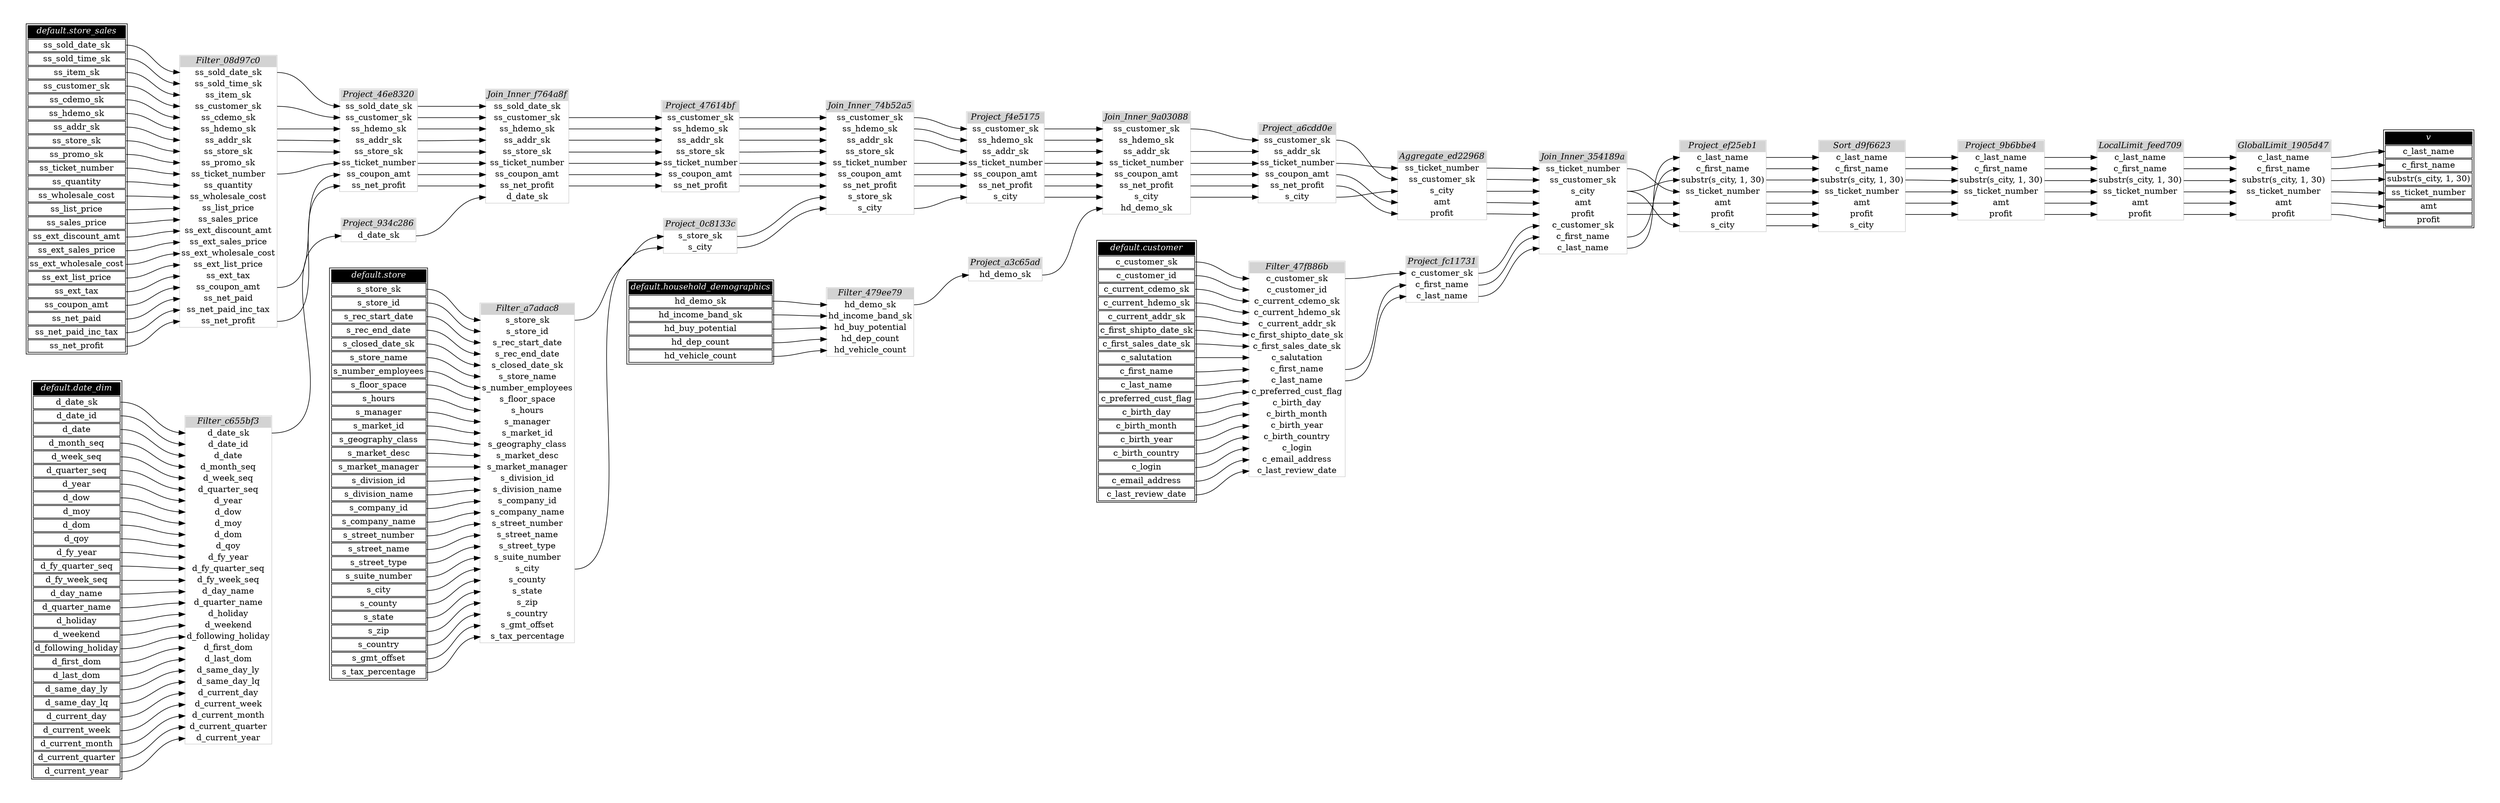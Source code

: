 // Automatically generated by TPCDSFlowTestSuite


digraph {
  graph [pad="0.5" nodesep="0.5" ranksep="1" fontname="Helvetica" rankdir=LR];
  node [shape=plaintext]

  
"Aggregate_ed22968" [label=<
<table color="lightgray" border="1" cellborder="0" cellspacing="0">
  <tr><td bgcolor="lightgray" port="nodeName"><i>Aggregate_ed22968</i></td></tr>
  <tr><td port="0">ss_ticket_number</td></tr>
<tr><td port="1">ss_customer_sk</td></tr>
<tr><td port="2">s_city</td></tr>
<tr><td port="3">amt</td></tr>
<tr><td port="4">profit</td></tr>
</table>>];
     

"Filter_08d97c0" [label=<
<table color="lightgray" border="1" cellborder="0" cellspacing="0">
  <tr><td bgcolor="lightgray" port="nodeName"><i>Filter_08d97c0</i></td></tr>
  <tr><td port="0">ss_sold_date_sk</td></tr>
<tr><td port="1">ss_sold_time_sk</td></tr>
<tr><td port="2">ss_item_sk</td></tr>
<tr><td port="3">ss_customer_sk</td></tr>
<tr><td port="4">ss_cdemo_sk</td></tr>
<tr><td port="5">ss_hdemo_sk</td></tr>
<tr><td port="6">ss_addr_sk</td></tr>
<tr><td port="7">ss_store_sk</td></tr>
<tr><td port="8">ss_promo_sk</td></tr>
<tr><td port="9">ss_ticket_number</td></tr>
<tr><td port="10">ss_quantity</td></tr>
<tr><td port="11">ss_wholesale_cost</td></tr>
<tr><td port="12">ss_list_price</td></tr>
<tr><td port="13">ss_sales_price</td></tr>
<tr><td port="14">ss_ext_discount_amt</td></tr>
<tr><td port="15">ss_ext_sales_price</td></tr>
<tr><td port="16">ss_ext_wholesale_cost</td></tr>
<tr><td port="17">ss_ext_list_price</td></tr>
<tr><td port="18">ss_ext_tax</td></tr>
<tr><td port="19">ss_coupon_amt</td></tr>
<tr><td port="20">ss_net_paid</td></tr>
<tr><td port="21">ss_net_paid_inc_tax</td></tr>
<tr><td port="22">ss_net_profit</td></tr>
</table>>];
     

"Filter_479ee79" [label=<
<table color="lightgray" border="1" cellborder="0" cellspacing="0">
  <tr><td bgcolor="lightgray" port="nodeName"><i>Filter_479ee79</i></td></tr>
  <tr><td port="0">hd_demo_sk</td></tr>
<tr><td port="1">hd_income_band_sk</td></tr>
<tr><td port="2">hd_buy_potential</td></tr>
<tr><td port="3">hd_dep_count</td></tr>
<tr><td port="4">hd_vehicle_count</td></tr>
</table>>];
     

"Filter_47f886b" [label=<
<table color="lightgray" border="1" cellborder="0" cellspacing="0">
  <tr><td bgcolor="lightgray" port="nodeName"><i>Filter_47f886b</i></td></tr>
  <tr><td port="0">c_customer_sk</td></tr>
<tr><td port="1">c_customer_id</td></tr>
<tr><td port="2">c_current_cdemo_sk</td></tr>
<tr><td port="3">c_current_hdemo_sk</td></tr>
<tr><td port="4">c_current_addr_sk</td></tr>
<tr><td port="5">c_first_shipto_date_sk</td></tr>
<tr><td port="6">c_first_sales_date_sk</td></tr>
<tr><td port="7">c_salutation</td></tr>
<tr><td port="8">c_first_name</td></tr>
<tr><td port="9">c_last_name</td></tr>
<tr><td port="10">c_preferred_cust_flag</td></tr>
<tr><td port="11">c_birth_day</td></tr>
<tr><td port="12">c_birth_month</td></tr>
<tr><td port="13">c_birth_year</td></tr>
<tr><td port="14">c_birth_country</td></tr>
<tr><td port="15">c_login</td></tr>
<tr><td port="16">c_email_address</td></tr>
<tr><td port="17">c_last_review_date</td></tr>
</table>>];
     

"Filter_a7adac8" [label=<
<table color="lightgray" border="1" cellborder="0" cellspacing="0">
  <tr><td bgcolor="lightgray" port="nodeName"><i>Filter_a7adac8</i></td></tr>
  <tr><td port="0">s_store_sk</td></tr>
<tr><td port="1">s_store_id</td></tr>
<tr><td port="2">s_rec_start_date</td></tr>
<tr><td port="3">s_rec_end_date</td></tr>
<tr><td port="4">s_closed_date_sk</td></tr>
<tr><td port="5">s_store_name</td></tr>
<tr><td port="6">s_number_employees</td></tr>
<tr><td port="7">s_floor_space</td></tr>
<tr><td port="8">s_hours</td></tr>
<tr><td port="9">s_manager</td></tr>
<tr><td port="10">s_market_id</td></tr>
<tr><td port="11">s_geography_class</td></tr>
<tr><td port="12">s_market_desc</td></tr>
<tr><td port="13">s_market_manager</td></tr>
<tr><td port="14">s_division_id</td></tr>
<tr><td port="15">s_division_name</td></tr>
<tr><td port="16">s_company_id</td></tr>
<tr><td port="17">s_company_name</td></tr>
<tr><td port="18">s_street_number</td></tr>
<tr><td port="19">s_street_name</td></tr>
<tr><td port="20">s_street_type</td></tr>
<tr><td port="21">s_suite_number</td></tr>
<tr><td port="22">s_city</td></tr>
<tr><td port="23">s_county</td></tr>
<tr><td port="24">s_state</td></tr>
<tr><td port="25">s_zip</td></tr>
<tr><td port="26">s_country</td></tr>
<tr><td port="27">s_gmt_offset</td></tr>
<tr><td port="28">s_tax_percentage</td></tr>
</table>>];
     

"Filter_c655bf3" [label=<
<table color="lightgray" border="1" cellborder="0" cellspacing="0">
  <tr><td bgcolor="lightgray" port="nodeName"><i>Filter_c655bf3</i></td></tr>
  <tr><td port="0">d_date_sk</td></tr>
<tr><td port="1">d_date_id</td></tr>
<tr><td port="2">d_date</td></tr>
<tr><td port="3">d_month_seq</td></tr>
<tr><td port="4">d_week_seq</td></tr>
<tr><td port="5">d_quarter_seq</td></tr>
<tr><td port="6">d_year</td></tr>
<tr><td port="7">d_dow</td></tr>
<tr><td port="8">d_moy</td></tr>
<tr><td port="9">d_dom</td></tr>
<tr><td port="10">d_qoy</td></tr>
<tr><td port="11">d_fy_year</td></tr>
<tr><td port="12">d_fy_quarter_seq</td></tr>
<tr><td port="13">d_fy_week_seq</td></tr>
<tr><td port="14">d_day_name</td></tr>
<tr><td port="15">d_quarter_name</td></tr>
<tr><td port="16">d_holiday</td></tr>
<tr><td port="17">d_weekend</td></tr>
<tr><td port="18">d_following_holiday</td></tr>
<tr><td port="19">d_first_dom</td></tr>
<tr><td port="20">d_last_dom</td></tr>
<tr><td port="21">d_same_day_ly</td></tr>
<tr><td port="22">d_same_day_lq</td></tr>
<tr><td port="23">d_current_day</td></tr>
<tr><td port="24">d_current_week</td></tr>
<tr><td port="25">d_current_month</td></tr>
<tr><td port="26">d_current_quarter</td></tr>
<tr><td port="27">d_current_year</td></tr>
</table>>];
     

"GlobalLimit_1905d47" [label=<
<table color="lightgray" border="1" cellborder="0" cellspacing="0">
  <tr><td bgcolor="lightgray" port="nodeName"><i>GlobalLimit_1905d47</i></td></tr>
  <tr><td port="0">c_last_name</td></tr>
<tr><td port="1">c_first_name</td></tr>
<tr><td port="2">substr(s_city, 1, 30)</td></tr>
<tr><td port="3">ss_ticket_number</td></tr>
<tr><td port="4">amt</td></tr>
<tr><td port="5">profit</td></tr>
</table>>];
     

"Join_Inner_354189a" [label=<
<table color="lightgray" border="1" cellborder="0" cellspacing="0">
  <tr><td bgcolor="lightgray" port="nodeName"><i>Join_Inner_354189a</i></td></tr>
  <tr><td port="0">ss_ticket_number</td></tr>
<tr><td port="1">ss_customer_sk</td></tr>
<tr><td port="2">s_city</td></tr>
<tr><td port="3">amt</td></tr>
<tr><td port="4">profit</td></tr>
<tr><td port="5">c_customer_sk</td></tr>
<tr><td port="6">c_first_name</td></tr>
<tr><td port="7">c_last_name</td></tr>
</table>>];
     

"Join_Inner_74b52a5" [label=<
<table color="lightgray" border="1" cellborder="0" cellspacing="0">
  <tr><td bgcolor="lightgray" port="nodeName"><i>Join_Inner_74b52a5</i></td></tr>
  <tr><td port="0">ss_customer_sk</td></tr>
<tr><td port="1">ss_hdemo_sk</td></tr>
<tr><td port="2">ss_addr_sk</td></tr>
<tr><td port="3">ss_store_sk</td></tr>
<tr><td port="4">ss_ticket_number</td></tr>
<tr><td port="5">ss_coupon_amt</td></tr>
<tr><td port="6">ss_net_profit</td></tr>
<tr><td port="7">s_store_sk</td></tr>
<tr><td port="8">s_city</td></tr>
</table>>];
     

"Join_Inner_9a03088" [label=<
<table color="lightgray" border="1" cellborder="0" cellspacing="0">
  <tr><td bgcolor="lightgray" port="nodeName"><i>Join_Inner_9a03088</i></td></tr>
  <tr><td port="0">ss_customer_sk</td></tr>
<tr><td port="1">ss_hdemo_sk</td></tr>
<tr><td port="2">ss_addr_sk</td></tr>
<tr><td port="3">ss_ticket_number</td></tr>
<tr><td port="4">ss_coupon_amt</td></tr>
<tr><td port="5">ss_net_profit</td></tr>
<tr><td port="6">s_city</td></tr>
<tr><td port="7">hd_demo_sk</td></tr>
</table>>];
     

"Join_Inner_f764a8f" [label=<
<table color="lightgray" border="1" cellborder="0" cellspacing="0">
  <tr><td bgcolor="lightgray" port="nodeName"><i>Join_Inner_f764a8f</i></td></tr>
  <tr><td port="0">ss_sold_date_sk</td></tr>
<tr><td port="1">ss_customer_sk</td></tr>
<tr><td port="2">ss_hdemo_sk</td></tr>
<tr><td port="3">ss_addr_sk</td></tr>
<tr><td port="4">ss_store_sk</td></tr>
<tr><td port="5">ss_ticket_number</td></tr>
<tr><td port="6">ss_coupon_amt</td></tr>
<tr><td port="7">ss_net_profit</td></tr>
<tr><td port="8">d_date_sk</td></tr>
</table>>];
     

"LocalLimit_feed709" [label=<
<table color="lightgray" border="1" cellborder="0" cellspacing="0">
  <tr><td bgcolor="lightgray" port="nodeName"><i>LocalLimit_feed709</i></td></tr>
  <tr><td port="0">c_last_name</td></tr>
<tr><td port="1">c_first_name</td></tr>
<tr><td port="2">substr(s_city, 1, 30)</td></tr>
<tr><td port="3">ss_ticket_number</td></tr>
<tr><td port="4">amt</td></tr>
<tr><td port="5">profit</td></tr>
</table>>];
     

"Project_0c8133c" [label=<
<table color="lightgray" border="1" cellborder="0" cellspacing="0">
  <tr><td bgcolor="lightgray" port="nodeName"><i>Project_0c8133c</i></td></tr>
  <tr><td port="0">s_store_sk</td></tr>
<tr><td port="1">s_city</td></tr>
</table>>];
     

"Project_46e8320" [label=<
<table color="lightgray" border="1" cellborder="0" cellspacing="0">
  <tr><td bgcolor="lightgray" port="nodeName"><i>Project_46e8320</i></td></tr>
  <tr><td port="0">ss_sold_date_sk</td></tr>
<tr><td port="1">ss_customer_sk</td></tr>
<tr><td port="2">ss_hdemo_sk</td></tr>
<tr><td port="3">ss_addr_sk</td></tr>
<tr><td port="4">ss_store_sk</td></tr>
<tr><td port="5">ss_ticket_number</td></tr>
<tr><td port="6">ss_coupon_amt</td></tr>
<tr><td port="7">ss_net_profit</td></tr>
</table>>];
     

"Project_47614bf" [label=<
<table color="lightgray" border="1" cellborder="0" cellspacing="0">
  <tr><td bgcolor="lightgray" port="nodeName"><i>Project_47614bf</i></td></tr>
  <tr><td port="0">ss_customer_sk</td></tr>
<tr><td port="1">ss_hdemo_sk</td></tr>
<tr><td port="2">ss_addr_sk</td></tr>
<tr><td port="3">ss_store_sk</td></tr>
<tr><td port="4">ss_ticket_number</td></tr>
<tr><td port="5">ss_coupon_amt</td></tr>
<tr><td port="6">ss_net_profit</td></tr>
</table>>];
     

"Project_934c286" [label=<
<table color="lightgray" border="1" cellborder="0" cellspacing="0">
  <tr><td bgcolor="lightgray" port="nodeName"><i>Project_934c286</i></td></tr>
  <tr><td port="0">d_date_sk</td></tr>
</table>>];
     

"Project_9b6bbe4" [label=<
<table color="lightgray" border="1" cellborder="0" cellspacing="0">
  <tr><td bgcolor="lightgray" port="nodeName"><i>Project_9b6bbe4</i></td></tr>
  <tr><td port="0">c_last_name</td></tr>
<tr><td port="1">c_first_name</td></tr>
<tr><td port="2">substr(s_city, 1, 30)</td></tr>
<tr><td port="3">ss_ticket_number</td></tr>
<tr><td port="4">amt</td></tr>
<tr><td port="5">profit</td></tr>
</table>>];
     

"Project_a3c65ad" [label=<
<table color="lightgray" border="1" cellborder="0" cellspacing="0">
  <tr><td bgcolor="lightgray" port="nodeName"><i>Project_a3c65ad</i></td></tr>
  <tr><td port="0">hd_demo_sk</td></tr>
</table>>];
     

"Project_a6cdd0e" [label=<
<table color="lightgray" border="1" cellborder="0" cellspacing="0">
  <tr><td bgcolor="lightgray" port="nodeName"><i>Project_a6cdd0e</i></td></tr>
  <tr><td port="0">ss_customer_sk</td></tr>
<tr><td port="1">ss_addr_sk</td></tr>
<tr><td port="2">ss_ticket_number</td></tr>
<tr><td port="3">ss_coupon_amt</td></tr>
<tr><td port="4">ss_net_profit</td></tr>
<tr><td port="5">s_city</td></tr>
</table>>];
     

"Project_ef25eb1" [label=<
<table color="lightgray" border="1" cellborder="0" cellspacing="0">
  <tr><td bgcolor="lightgray" port="nodeName"><i>Project_ef25eb1</i></td></tr>
  <tr><td port="0">c_last_name</td></tr>
<tr><td port="1">c_first_name</td></tr>
<tr><td port="2">substr(s_city, 1, 30)</td></tr>
<tr><td port="3">ss_ticket_number</td></tr>
<tr><td port="4">amt</td></tr>
<tr><td port="5">profit</td></tr>
<tr><td port="6">s_city</td></tr>
</table>>];
     

"Project_f4e5175" [label=<
<table color="lightgray" border="1" cellborder="0" cellspacing="0">
  <tr><td bgcolor="lightgray" port="nodeName"><i>Project_f4e5175</i></td></tr>
  <tr><td port="0">ss_customer_sk</td></tr>
<tr><td port="1">ss_hdemo_sk</td></tr>
<tr><td port="2">ss_addr_sk</td></tr>
<tr><td port="3">ss_ticket_number</td></tr>
<tr><td port="4">ss_coupon_amt</td></tr>
<tr><td port="5">ss_net_profit</td></tr>
<tr><td port="6">s_city</td></tr>
</table>>];
     

"Project_fc11731" [label=<
<table color="lightgray" border="1" cellborder="0" cellspacing="0">
  <tr><td bgcolor="lightgray" port="nodeName"><i>Project_fc11731</i></td></tr>
  <tr><td port="0">c_customer_sk</td></tr>
<tr><td port="1">c_first_name</td></tr>
<tr><td port="2">c_last_name</td></tr>
</table>>];
     

"Sort_d9f6623" [label=<
<table color="lightgray" border="1" cellborder="0" cellspacing="0">
  <tr><td bgcolor="lightgray" port="nodeName"><i>Sort_d9f6623</i></td></tr>
  <tr><td port="0">c_last_name</td></tr>
<tr><td port="1">c_first_name</td></tr>
<tr><td port="2">substr(s_city, 1, 30)</td></tr>
<tr><td port="3">ss_ticket_number</td></tr>
<tr><td port="4">amt</td></tr>
<tr><td port="5">profit</td></tr>
<tr><td port="6">s_city</td></tr>
</table>>];
     

"default.customer" [color="black" label=<
<table>
  <tr><td bgcolor="black" port="nodeName"><i><font color="white">default.customer</font></i></td></tr>
  <tr><td port="0">c_customer_sk</td></tr>
<tr><td port="1">c_customer_id</td></tr>
<tr><td port="2">c_current_cdemo_sk</td></tr>
<tr><td port="3">c_current_hdemo_sk</td></tr>
<tr><td port="4">c_current_addr_sk</td></tr>
<tr><td port="5">c_first_shipto_date_sk</td></tr>
<tr><td port="6">c_first_sales_date_sk</td></tr>
<tr><td port="7">c_salutation</td></tr>
<tr><td port="8">c_first_name</td></tr>
<tr><td port="9">c_last_name</td></tr>
<tr><td port="10">c_preferred_cust_flag</td></tr>
<tr><td port="11">c_birth_day</td></tr>
<tr><td port="12">c_birth_month</td></tr>
<tr><td port="13">c_birth_year</td></tr>
<tr><td port="14">c_birth_country</td></tr>
<tr><td port="15">c_login</td></tr>
<tr><td port="16">c_email_address</td></tr>
<tr><td port="17">c_last_review_date</td></tr>
</table>>];
     

"default.date_dim" [color="black" label=<
<table>
  <tr><td bgcolor="black" port="nodeName"><i><font color="white">default.date_dim</font></i></td></tr>
  <tr><td port="0">d_date_sk</td></tr>
<tr><td port="1">d_date_id</td></tr>
<tr><td port="2">d_date</td></tr>
<tr><td port="3">d_month_seq</td></tr>
<tr><td port="4">d_week_seq</td></tr>
<tr><td port="5">d_quarter_seq</td></tr>
<tr><td port="6">d_year</td></tr>
<tr><td port="7">d_dow</td></tr>
<tr><td port="8">d_moy</td></tr>
<tr><td port="9">d_dom</td></tr>
<tr><td port="10">d_qoy</td></tr>
<tr><td port="11">d_fy_year</td></tr>
<tr><td port="12">d_fy_quarter_seq</td></tr>
<tr><td port="13">d_fy_week_seq</td></tr>
<tr><td port="14">d_day_name</td></tr>
<tr><td port="15">d_quarter_name</td></tr>
<tr><td port="16">d_holiday</td></tr>
<tr><td port="17">d_weekend</td></tr>
<tr><td port="18">d_following_holiday</td></tr>
<tr><td port="19">d_first_dom</td></tr>
<tr><td port="20">d_last_dom</td></tr>
<tr><td port="21">d_same_day_ly</td></tr>
<tr><td port="22">d_same_day_lq</td></tr>
<tr><td port="23">d_current_day</td></tr>
<tr><td port="24">d_current_week</td></tr>
<tr><td port="25">d_current_month</td></tr>
<tr><td port="26">d_current_quarter</td></tr>
<tr><td port="27">d_current_year</td></tr>
</table>>];
     

"default.household_demographics" [color="black" label=<
<table>
  <tr><td bgcolor="black" port="nodeName"><i><font color="white">default.household_demographics</font></i></td></tr>
  <tr><td port="0">hd_demo_sk</td></tr>
<tr><td port="1">hd_income_band_sk</td></tr>
<tr><td port="2">hd_buy_potential</td></tr>
<tr><td port="3">hd_dep_count</td></tr>
<tr><td port="4">hd_vehicle_count</td></tr>
</table>>];
     

"default.store" [color="black" label=<
<table>
  <tr><td bgcolor="black" port="nodeName"><i><font color="white">default.store</font></i></td></tr>
  <tr><td port="0">s_store_sk</td></tr>
<tr><td port="1">s_store_id</td></tr>
<tr><td port="2">s_rec_start_date</td></tr>
<tr><td port="3">s_rec_end_date</td></tr>
<tr><td port="4">s_closed_date_sk</td></tr>
<tr><td port="5">s_store_name</td></tr>
<tr><td port="6">s_number_employees</td></tr>
<tr><td port="7">s_floor_space</td></tr>
<tr><td port="8">s_hours</td></tr>
<tr><td port="9">s_manager</td></tr>
<tr><td port="10">s_market_id</td></tr>
<tr><td port="11">s_geography_class</td></tr>
<tr><td port="12">s_market_desc</td></tr>
<tr><td port="13">s_market_manager</td></tr>
<tr><td port="14">s_division_id</td></tr>
<tr><td port="15">s_division_name</td></tr>
<tr><td port="16">s_company_id</td></tr>
<tr><td port="17">s_company_name</td></tr>
<tr><td port="18">s_street_number</td></tr>
<tr><td port="19">s_street_name</td></tr>
<tr><td port="20">s_street_type</td></tr>
<tr><td port="21">s_suite_number</td></tr>
<tr><td port="22">s_city</td></tr>
<tr><td port="23">s_county</td></tr>
<tr><td port="24">s_state</td></tr>
<tr><td port="25">s_zip</td></tr>
<tr><td port="26">s_country</td></tr>
<tr><td port="27">s_gmt_offset</td></tr>
<tr><td port="28">s_tax_percentage</td></tr>
</table>>];
     

"default.store_sales" [color="black" label=<
<table>
  <tr><td bgcolor="black" port="nodeName"><i><font color="white">default.store_sales</font></i></td></tr>
  <tr><td port="0">ss_sold_date_sk</td></tr>
<tr><td port="1">ss_sold_time_sk</td></tr>
<tr><td port="2">ss_item_sk</td></tr>
<tr><td port="3">ss_customer_sk</td></tr>
<tr><td port="4">ss_cdemo_sk</td></tr>
<tr><td port="5">ss_hdemo_sk</td></tr>
<tr><td port="6">ss_addr_sk</td></tr>
<tr><td port="7">ss_store_sk</td></tr>
<tr><td port="8">ss_promo_sk</td></tr>
<tr><td port="9">ss_ticket_number</td></tr>
<tr><td port="10">ss_quantity</td></tr>
<tr><td port="11">ss_wholesale_cost</td></tr>
<tr><td port="12">ss_list_price</td></tr>
<tr><td port="13">ss_sales_price</td></tr>
<tr><td port="14">ss_ext_discount_amt</td></tr>
<tr><td port="15">ss_ext_sales_price</td></tr>
<tr><td port="16">ss_ext_wholesale_cost</td></tr>
<tr><td port="17">ss_ext_list_price</td></tr>
<tr><td port="18">ss_ext_tax</td></tr>
<tr><td port="19">ss_coupon_amt</td></tr>
<tr><td port="20">ss_net_paid</td></tr>
<tr><td port="21">ss_net_paid_inc_tax</td></tr>
<tr><td port="22">ss_net_profit</td></tr>
</table>>];
     

"v" [color="black" label=<
<table>
  <tr><td bgcolor="black" port="nodeName"><i><font color="white">v</font></i></td></tr>
  <tr><td port="0">c_last_name</td></tr>
<tr><td port="1">c_first_name</td></tr>
<tr><td port="2">substr(s_city, 1, 30)</td></tr>
<tr><td port="3">ss_ticket_number</td></tr>
<tr><td port="4">amt</td></tr>
<tr><td port="5">profit</td></tr>
</table>>];
     
  "Aggregate_ed22968":0 -> "Join_Inner_354189a":0;
"Aggregate_ed22968":1 -> "Join_Inner_354189a":1;
"Aggregate_ed22968":2 -> "Join_Inner_354189a":2;
"Aggregate_ed22968":3 -> "Join_Inner_354189a":3;
"Aggregate_ed22968":4 -> "Join_Inner_354189a":4;
"Filter_08d97c0":0 -> "Project_46e8320":0;
"Filter_08d97c0":19 -> "Project_46e8320":6;
"Filter_08d97c0":22 -> "Project_46e8320":7;
"Filter_08d97c0":3 -> "Project_46e8320":1;
"Filter_08d97c0":5 -> "Project_46e8320":2;
"Filter_08d97c0":6 -> "Project_46e8320":3;
"Filter_08d97c0":7 -> "Project_46e8320":4;
"Filter_08d97c0":9 -> "Project_46e8320":5;
"Filter_479ee79":0 -> "Project_a3c65ad":0;
"Filter_47f886b":0 -> "Project_fc11731":0;
"Filter_47f886b":8 -> "Project_fc11731":1;
"Filter_47f886b":9 -> "Project_fc11731":2;
"Filter_a7adac8":0 -> "Project_0c8133c":0;
"Filter_a7adac8":22 -> "Project_0c8133c":1;
"Filter_c655bf3":0 -> "Project_934c286":0;
"GlobalLimit_1905d47":0 -> "v":0;
"GlobalLimit_1905d47":1 -> "v":1;
"GlobalLimit_1905d47":2 -> "v":2;
"GlobalLimit_1905d47":3 -> "v":3;
"GlobalLimit_1905d47":4 -> "v":4;
"GlobalLimit_1905d47":5 -> "v":5;
"Join_Inner_354189a":0 -> "Project_ef25eb1":3;
"Join_Inner_354189a":2 -> "Project_ef25eb1":2;
"Join_Inner_354189a":2 -> "Project_ef25eb1":6;
"Join_Inner_354189a":3 -> "Project_ef25eb1":4;
"Join_Inner_354189a":4 -> "Project_ef25eb1":5;
"Join_Inner_354189a":6 -> "Project_ef25eb1":1;
"Join_Inner_354189a":7 -> "Project_ef25eb1":0;
"Join_Inner_74b52a5":0 -> "Project_f4e5175":0;
"Join_Inner_74b52a5":1 -> "Project_f4e5175":1;
"Join_Inner_74b52a5":2 -> "Project_f4e5175":2;
"Join_Inner_74b52a5":4 -> "Project_f4e5175":3;
"Join_Inner_74b52a5":5 -> "Project_f4e5175":4;
"Join_Inner_74b52a5":6 -> "Project_f4e5175":5;
"Join_Inner_74b52a5":8 -> "Project_f4e5175":6;
"Join_Inner_9a03088":0 -> "Project_a6cdd0e":0;
"Join_Inner_9a03088":2 -> "Project_a6cdd0e":1;
"Join_Inner_9a03088":3 -> "Project_a6cdd0e":2;
"Join_Inner_9a03088":4 -> "Project_a6cdd0e":3;
"Join_Inner_9a03088":5 -> "Project_a6cdd0e":4;
"Join_Inner_9a03088":6 -> "Project_a6cdd0e":5;
"Join_Inner_f764a8f":1 -> "Project_47614bf":0;
"Join_Inner_f764a8f":2 -> "Project_47614bf":1;
"Join_Inner_f764a8f":3 -> "Project_47614bf":2;
"Join_Inner_f764a8f":4 -> "Project_47614bf":3;
"Join_Inner_f764a8f":5 -> "Project_47614bf":4;
"Join_Inner_f764a8f":6 -> "Project_47614bf":5;
"Join_Inner_f764a8f":7 -> "Project_47614bf":6;
"LocalLimit_feed709":0 -> "GlobalLimit_1905d47":0;
"LocalLimit_feed709":1 -> "GlobalLimit_1905d47":1;
"LocalLimit_feed709":2 -> "GlobalLimit_1905d47":2;
"LocalLimit_feed709":3 -> "GlobalLimit_1905d47":3;
"LocalLimit_feed709":4 -> "GlobalLimit_1905d47":4;
"LocalLimit_feed709":5 -> "GlobalLimit_1905d47":5;
"Project_0c8133c":0 -> "Join_Inner_74b52a5":7;
"Project_0c8133c":1 -> "Join_Inner_74b52a5":8;
"Project_46e8320":0 -> "Join_Inner_f764a8f":0;
"Project_46e8320":1 -> "Join_Inner_f764a8f":1;
"Project_46e8320":2 -> "Join_Inner_f764a8f":2;
"Project_46e8320":3 -> "Join_Inner_f764a8f":3;
"Project_46e8320":4 -> "Join_Inner_f764a8f":4;
"Project_46e8320":5 -> "Join_Inner_f764a8f":5;
"Project_46e8320":6 -> "Join_Inner_f764a8f":6;
"Project_46e8320":7 -> "Join_Inner_f764a8f":7;
"Project_47614bf":0 -> "Join_Inner_74b52a5":0;
"Project_47614bf":1 -> "Join_Inner_74b52a5":1;
"Project_47614bf":2 -> "Join_Inner_74b52a5":2;
"Project_47614bf":3 -> "Join_Inner_74b52a5":3;
"Project_47614bf":4 -> "Join_Inner_74b52a5":4;
"Project_47614bf":5 -> "Join_Inner_74b52a5":5;
"Project_47614bf":6 -> "Join_Inner_74b52a5":6;
"Project_934c286":0 -> "Join_Inner_f764a8f":8;
"Project_9b6bbe4":0 -> "LocalLimit_feed709":0;
"Project_9b6bbe4":1 -> "LocalLimit_feed709":1;
"Project_9b6bbe4":2 -> "LocalLimit_feed709":2;
"Project_9b6bbe4":3 -> "LocalLimit_feed709":3;
"Project_9b6bbe4":4 -> "LocalLimit_feed709":4;
"Project_9b6bbe4":5 -> "LocalLimit_feed709":5;
"Project_a3c65ad":0 -> "Join_Inner_9a03088":7;
"Project_a6cdd0e":0 -> "Aggregate_ed22968":1;
"Project_a6cdd0e":2 -> "Aggregate_ed22968":0;
"Project_a6cdd0e":3 -> "Aggregate_ed22968":3;
"Project_a6cdd0e":4 -> "Aggregate_ed22968":4;
"Project_a6cdd0e":5 -> "Aggregate_ed22968":2;
"Project_ef25eb1":0 -> "Sort_d9f6623":0;
"Project_ef25eb1":1 -> "Sort_d9f6623":1;
"Project_ef25eb1":2 -> "Sort_d9f6623":2;
"Project_ef25eb1":3 -> "Sort_d9f6623":3;
"Project_ef25eb1":4 -> "Sort_d9f6623":4;
"Project_ef25eb1":5 -> "Sort_d9f6623":5;
"Project_ef25eb1":6 -> "Sort_d9f6623":6;
"Project_f4e5175":0 -> "Join_Inner_9a03088":0;
"Project_f4e5175":1 -> "Join_Inner_9a03088":1;
"Project_f4e5175":2 -> "Join_Inner_9a03088":2;
"Project_f4e5175":3 -> "Join_Inner_9a03088":3;
"Project_f4e5175":4 -> "Join_Inner_9a03088":4;
"Project_f4e5175":5 -> "Join_Inner_9a03088":5;
"Project_f4e5175":6 -> "Join_Inner_9a03088":6;
"Project_fc11731":0 -> "Join_Inner_354189a":5;
"Project_fc11731":1 -> "Join_Inner_354189a":6;
"Project_fc11731":2 -> "Join_Inner_354189a":7;
"Sort_d9f6623":0 -> "Project_9b6bbe4":0;
"Sort_d9f6623":1 -> "Project_9b6bbe4":1;
"Sort_d9f6623":2 -> "Project_9b6bbe4":2;
"Sort_d9f6623":3 -> "Project_9b6bbe4":3;
"Sort_d9f6623":4 -> "Project_9b6bbe4":4;
"Sort_d9f6623":5 -> "Project_9b6bbe4":5;
"default.customer":0 -> "Filter_47f886b":0;
"default.customer":1 -> "Filter_47f886b":1;
"default.customer":10 -> "Filter_47f886b":10;
"default.customer":11 -> "Filter_47f886b":11;
"default.customer":12 -> "Filter_47f886b":12;
"default.customer":13 -> "Filter_47f886b":13;
"default.customer":14 -> "Filter_47f886b":14;
"default.customer":15 -> "Filter_47f886b":15;
"default.customer":16 -> "Filter_47f886b":16;
"default.customer":17 -> "Filter_47f886b":17;
"default.customer":2 -> "Filter_47f886b":2;
"default.customer":3 -> "Filter_47f886b":3;
"default.customer":4 -> "Filter_47f886b":4;
"default.customer":5 -> "Filter_47f886b":5;
"default.customer":6 -> "Filter_47f886b":6;
"default.customer":7 -> "Filter_47f886b":7;
"default.customer":8 -> "Filter_47f886b":8;
"default.customer":9 -> "Filter_47f886b":9;
"default.date_dim":0 -> "Filter_c655bf3":0;
"default.date_dim":1 -> "Filter_c655bf3":1;
"default.date_dim":10 -> "Filter_c655bf3":10;
"default.date_dim":11 -> "Filter_c655bf3":11;
"default.date_dim":12 -> "Filter_c655bf3":12;
"default.date_dim":13 -> "Filter_c655bf3":13;
"default.date_dim":14 -> "Filter_c655bf3":14;
"default.date_dim":15 -> "Filter_c655bf3":15;
"default.date_dim":16 -> "Filter_c655bf3":16;
"default.date_dim":17 -> "Filter_c655bf3":17;
"default.date_dim":18 -> "Filter_c655bf3":18;
"default.date_dim":19 -> "Filter_c655bf3":19;
"default.date_dim":2 -> "Filter_c655bf3":2;
"default.date_dim":20 -> "Filter_c655bf3":20;
"default.date_dim":21 -> "Filter_c655bf3":21;
"default.date_dim":22 -> "Filter_c655bf3":22;
"default.date_dim":23 -> "Filter_c655bf3":23;
"default.date_dim":24 -> "Filter_c655bf3":24;
"default.date_dim":25 -> "Filter_c655bf3":25;
"default.date_dim":26 -> "Filter_c655bf3":26;
"default.date_dim":27 -> "Filter_c655bf3":27;
"default.date_dim":3 -> "Filter_c655bf3":3;
"default.date_dim":4 -> "Filter_c655bf3":4;
"default.date_dim":5 -> "Filter_c655bf3":5;
"default.date_dim":6 -> "Filter_c655bf3":6;
"default.date_dim":7 -> "Filter_c655bf3":7;
"default.date_dim":8 -> "Filter_c655bf3":8;
"default.date_dim":9 -> "Filter_c655bf3":9;
"default.household_demographics":0 -> "Filter_479ee79":0;
"default.household_demographics":1 -> "Filter_479ee79":1;
"default.household_demographics":2 -> "Filter_479ee79":2;
"default.household_demographics":3 -> "Filter_479ee79":3;
"default.household_demographics":4 -> "Filter_479ee79":4;
"default.store":0 -> "Filter_a7adac8":0;
"default.store":1 -> "Filter_a7adac8":1;
"default.store":10 -> "Filter_a7adac8":10;
"default.store":11 -> "Filter_a7adac8":11;
"default.store":12 -> "Filter_a7adac8":12;
"default.store":13 -> "Filter_a7adac8":13;
"default.store":14 -> "Filter_a7adac8":14;
"default.store":15 -> "Filter_a7adac8":15;
"default.store":16 -> "Filter_a7adac8":16;
"default.store":17 -> "Filter_a7adac8":17;
"default.store":18 -> "Filter_a7adac8":18;
"default.store":19 -> "Filter_a7adac8":19;
"default.store":2 -> "Filter_a7adac8":2;
"default.store":20 -> "Filter_a7adac8":20;
"default.store":21 -> "Filter_a7adac8":21;
"default.store":22 -> "Filter_a7adac8":22;
"default.store":23 -> "Filter_a7adac8":23;
"default.store":24 -> "Filter_a7adac8":24;
"default.store":25 -> "Filter_a7adac8":25;
"default.store":26 -> "Filter_a7adac8":26;
"default.store":27 -> "Filter_a7adac8":27;
"default.store":28 -> "Filter_a7adac8":28;
"default.store":3 -> "Filter_a7adac8":3;
"default.store":4 -> "Filter_a7adac8":4;
"default.store":5 -> "Filter_a7adac8":5;
"default.store":6 -> "Filter_a7adac8":6;
"default.store":7 -> "Filter_a7adac8":7;
"default.store":8 -> "Filter_a7adac8":8;
"default.store":9 -> "Filter_a7adac8":9;
"default.store_sales":0 -> "Filter_08d97c0":0;
"default.store_sales":1 -> "Filter_08d97c0":1;
"default.store_sales":10 -> "Filter_08d97c0":10;
"default.store_sales":11 -> "Filter_08d97c0":11;
"default.store_sales":12 -> "Filter_08d97c0":12;
"default.store_sales":13 -> "Filter_08d97c0":13;
"default.store_sales":14 -> "Filter_08d97c0":14;
"default.store_sales":15 -> "Filter_08d97c0":15;
"default.store_sales":16 -> "Filter_08d97c0":16;
"default.store_sales":17 -> "Filter_08d97c0":17;
"default.store_sales":18 -> "Filter_08d97c0":18;
"default.store_sales":19 -> "Filter_08d97c0":19;
"default.store_sales":2 -> "Filter_08d97c0":2;
"default.store_sales":20 -> "Filter_08d97c0":20;
"default.store_sales":21 -> "Filter_08d97c0":21;
"default.store_sales":22 -> "Filter_08d97c0":22;
"default.store_sales":3 -> "Filter_08d97c0":3;
"default.store_sales":4 -> "Filter_08d97c0":4;
"default.store_sales":5 -> "Filter_08d97c0":5;
"default.store_sales":6 -> "Filter_08d97c0":6;
"default.store_sales":7 -> "Filter_08d97c0":7;
"default.store_sales":8 -> "Filter_08d97c0":8;
"default.store_sales":9 -> "Filter_08d97c0":9;
}
       